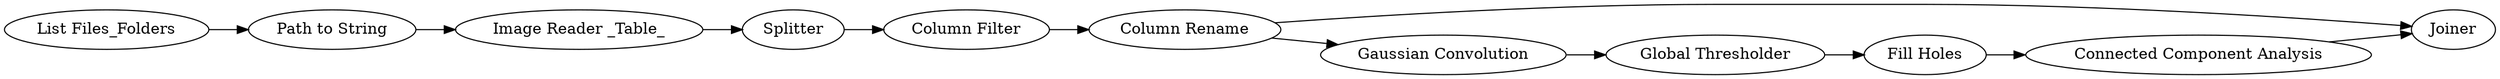 digraph {
	1 -> 4
	10 -> 9
	4 -> 5
	6 -> 11
	9 -> 11
	8 -> 7
	5 -> 6
	7 -> 10
	3 -> 1
	2 -> 3
	6 -> 8
	5 [label="Column Filter"]
	1 [label="Image Reader _Table_"]
	7 [label="Global Thresholder"]
	9 [label="Connected Component Analysis"]
	11 [label=Joiner]
	4 [label=Splitter]
	6 [label="Column Rename"]
	8 [label="Gaussian Convolution"]
	3 [label="Path to String"]
	2 [label="List Files_Folders"]
	10 [label="Fill Holes"]
	rankdir=LR
}
